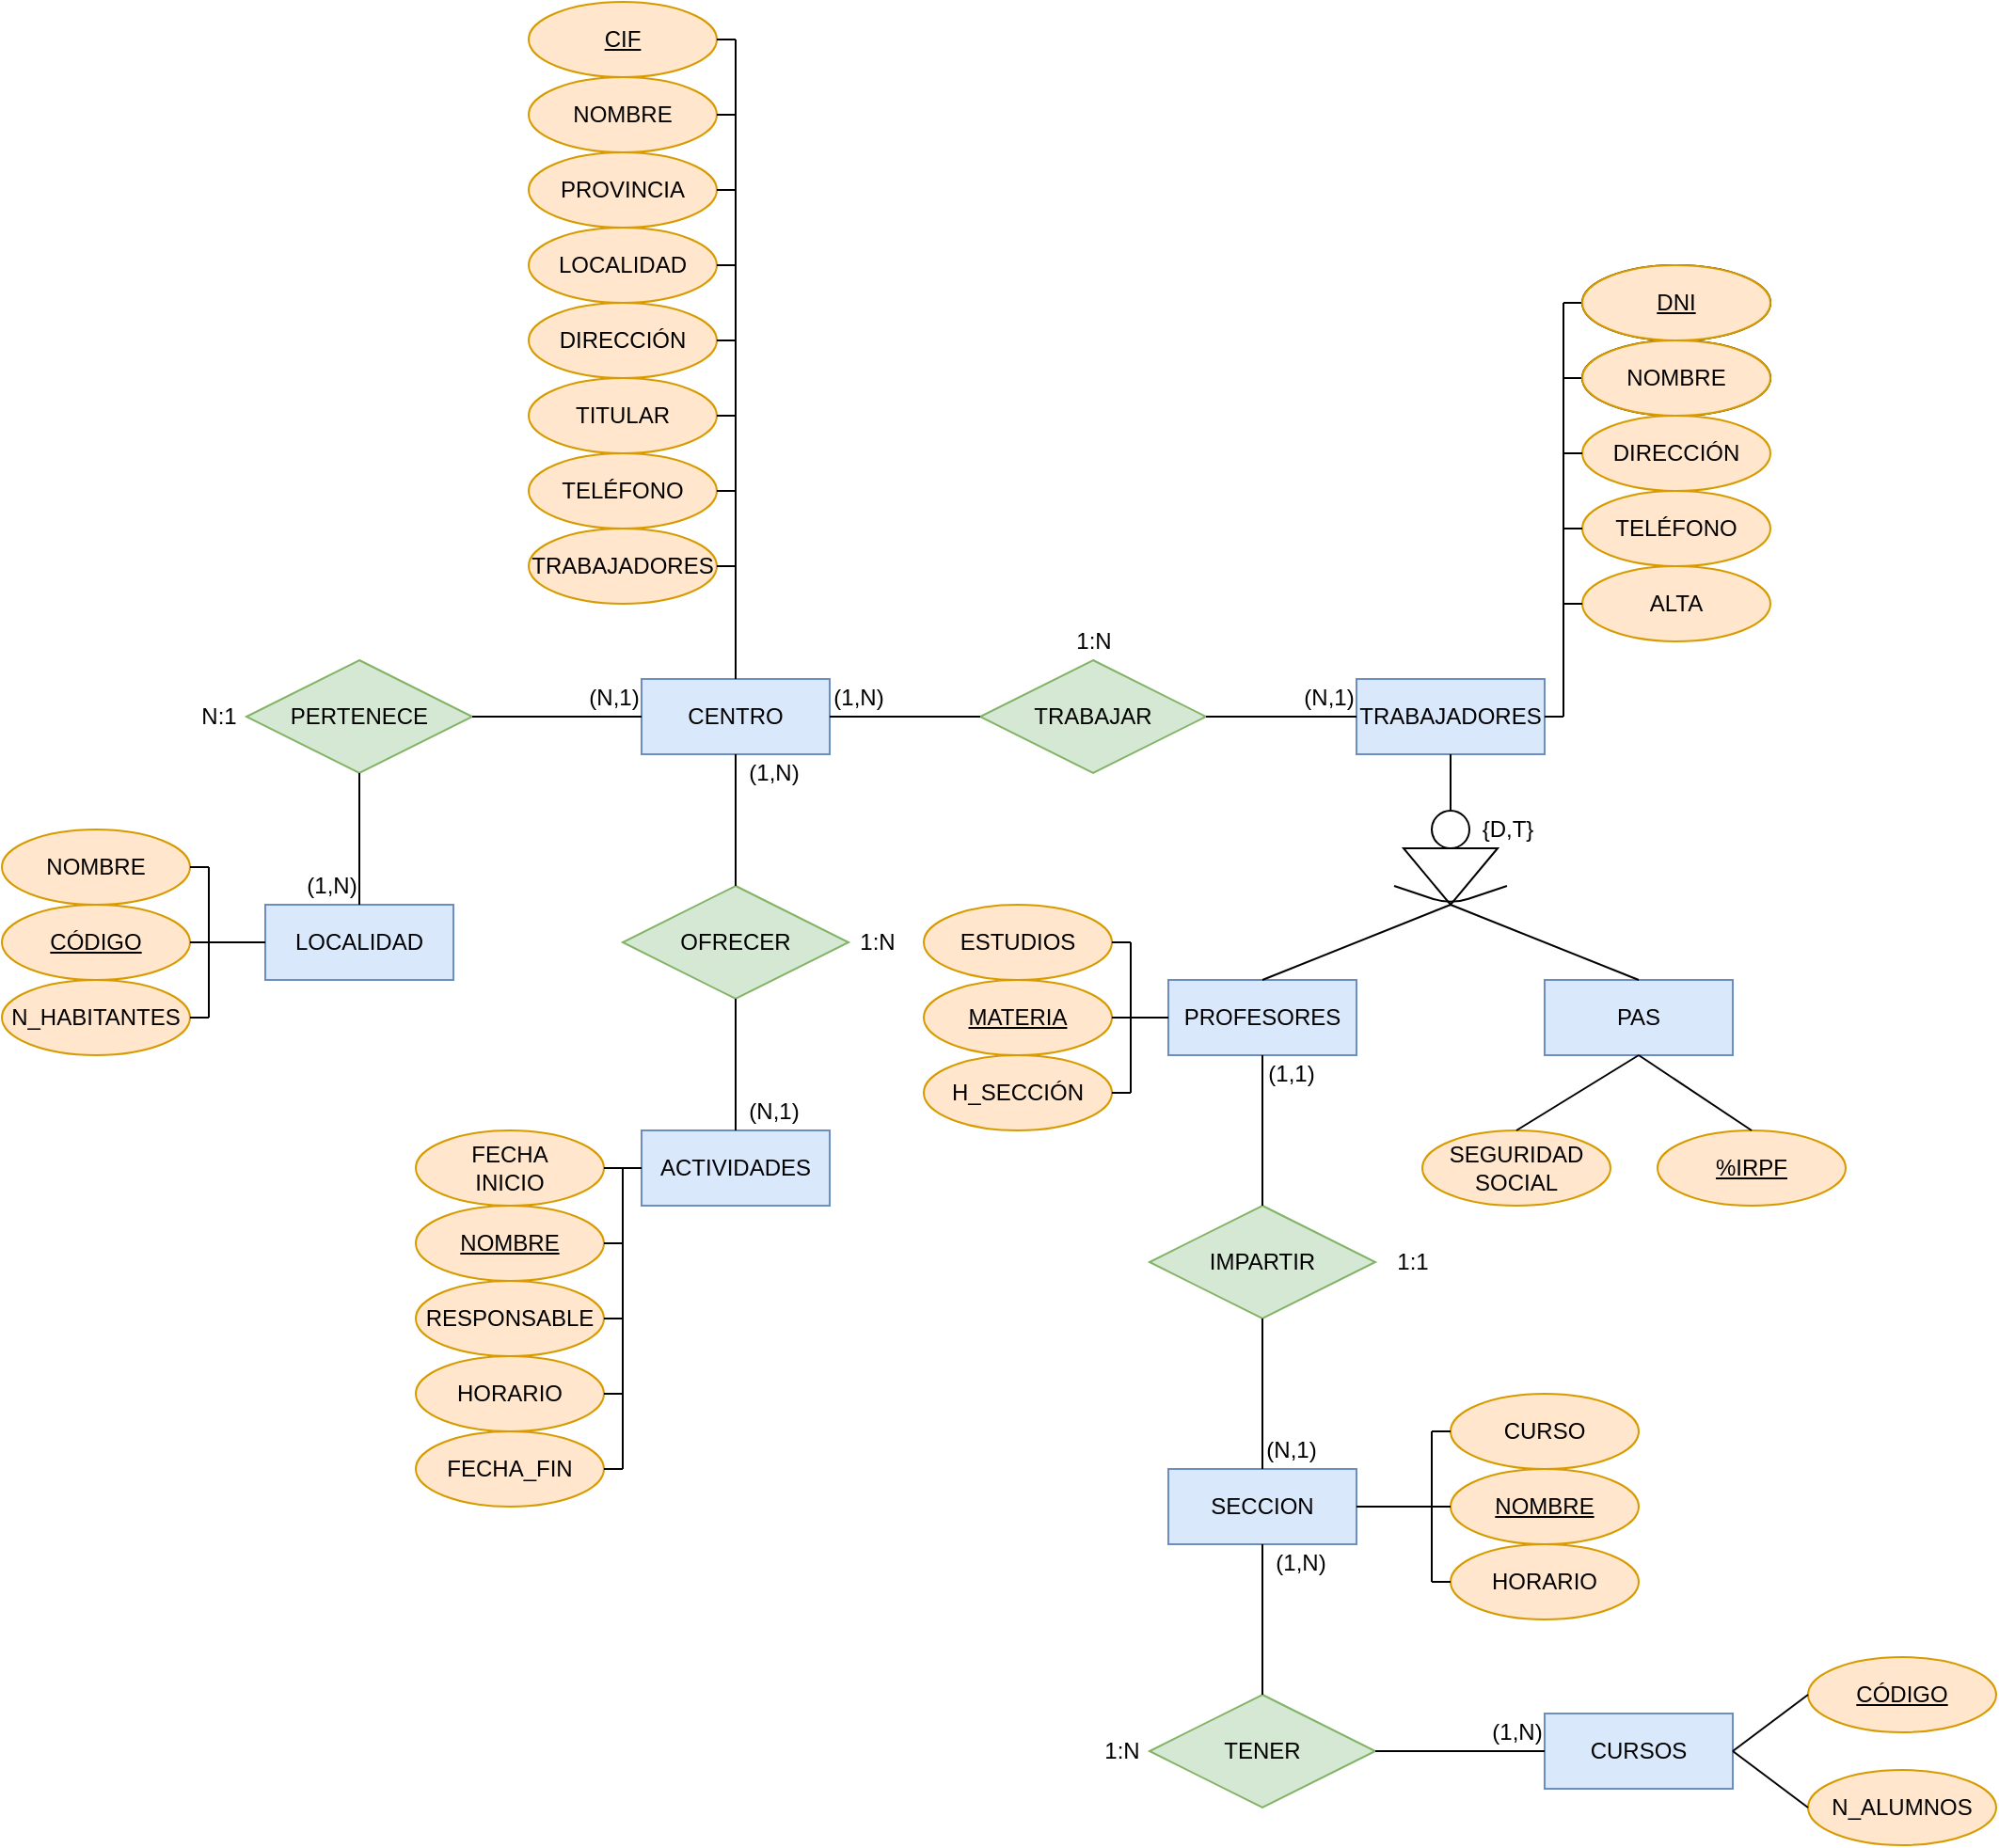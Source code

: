 <mxfile version="13.8.8" type="github">
  <diagram id="LwvDS1XCuUzhjAGestty" name="Page-1">
    <mxGraphModel dx="2370" dy="2331" grid="1" gridSize="10" guides="1" tooltips="1" connect="1" arrows="1" fold="1" page="1" pageScale="1" pageWidth="827" pageHeight="1169" math="0" shadow="0">
      <root>
        <mxCell id="0" />
        <mxCell id="1" parent="0" />
        <mxCell id="3YkMksoqDZReRn4TaoEf-1" value="CENTRO" style="whiteSpace=wrap;html=1;align=center;fillColor=#dae8fc;strokeColor=#6c8ebf;" vertex="1" parent="1">
          <mxGeometry x="350" y="40" width="100" height="40" as="geometry" />
        </mxCell>
        <mxCell id="3YkMksoqDZReRn4TaoEf-2" value="OFRECER" style="shape=rhombus;perimeter=rhombusPerimeter;whiteSpace=wrap;html=1;align=center;fillColor=#d5e8d4;strokeColor=#82b366;" vertex="1" parent="1">
          <mxGeometry x="340" y="150" width="120" height="60" as="geometry" />
        </mxCell>
        <mxCell id="3YkMksoqDZReRn4TaoEf-3" value="ACTIVIDADES" style="whiteSpace=wrap;html=1;align=center;fillColor=#dae8fc;strokeColor=#6c8ebf;" vertex="1" parent="1">
          <mxGeometry x="350" y="280" width="100" height="40" as="geometry" />
        </mxCell>
        <mxCell id="3YkMksoqDZReRn4TaoEf-4" value="1:N" style="text;html=1;align=center;verticalAlign=middle;resizable=0;points=[];autosize=1;" vertex="1" parent="1">
          <mxGeometry x="460" y="170" width="30" height="20" as="geometry" />
        </mxCell>
        <mxCell id="3YkMksoqDZReRn4TaoEf-5" value="(N,1)" style="text;html=1;align=center;verticalAlign=middle;resizable=0;points=[];autosize=1;" vertex="1" parent="1">
          <mxGeometry x="400" y="260" width="40" height="20" as="geometry" />
        </mxCell>
        <mxCell id="3YkMksoqDZReRn4TaoEf-6" value="(1,N)" style="text;html=1;align=center;verticalAlign=middle;resizable=0;points=[];autosize=1;" vertex="1" parent="1">
          <mxGeometry x="400" y="80" width="40" height="20" as="geometry" />
        </mxCell>
        <mxCell id="3YkMksoqDZReRn4TaoEf-7" value="PERTENECE" style="shape=rhombus;perimeter=rhombusPerimeter;whiteSpace=wrap;html=1;align=center;fillColor=#d5e8d4;strokeColor=#82b366;" vertex="1" parent="1">
          <mxGeometry x="140" y="30" width="120" height="60" as="geometry" />
        </mxCell>
        <mxCell id="3YkMksoqDZReRn4TaoEf-8" value="LOCALIDAD" style="whiteSpace=wrap;html=1;align=center;fillColor=#dae8fc;strokeColor=#6c8ebf;" vertex="1" parent="1">
          <mxGeometry x="150" y="160" width="100" height="40" as="geometry" />
        </mxCell>
        <mxCell id="3YkMksoqDZReRn4TaoEf-9" value="N:1" style="text;html=1;align=center;verticalAlign=middle;resizable=0;points=[];autosize=1;" vertex="1" parent="1">
          <mxGeometry x="110" y="50" width="30" height="20" as="geometry" />
        </mxCell>
        <mxCell id="3YkMksoqDZReRn4TaoEf-10" value="(N,1)" style="text;html=1;align=center;verticalAlign=middle;resizable=0;points=[];autosize=1;" vertex="1" parent="1">
          <mxGeometry x="315" y="40" width="40" height="20" as="geometry" />
        </mxCell>
        <mxCell id="3YkMksoqDZReRn4TaoEf-11" value="(1,N)" style="text;html=1;align=center;verticalAlign=middle;resizable=0;points=[];autosize=1;" vertex="1" parent="1">
          <mxGeometry x="165" y="140" width="40" height="20" as="geometry" />
        </mxCell>
        <mxCell id="3YkMksoqDZReRn4TaoEf-12" value="TRABAJAR" style="shape=rhombus;perimeter=rhombusPerimeter;whiteSpace=wrap;html=1;align=center;fillColor=#d5e8d4;strokeColor=#82b366;" vertex="1" parent="1">
          <mxGeometry x="530" y="30" width="120" height="60" as="geometry" />
        </mxCell>
        <mxCell id="3YkMksoqDZReRn4TaoEf-13" value="TRABAJADORES" style="whiteSpace=wrap;html=1;align=center;fillColor=#dae8fc;strokeColor=#6c8ebf;" vertex="1" parent="1">
          <mxGeometry x="730" y="40" width="100" height="40" as="geometry" />
        </mxCell>
        <mxCell id="3YkMksoqDZReRn4TaoEf-14" value="1:N" style="text;html=1;align=center;verticalAlign=middle;resizable=0;points=[];autosize=1;" vertex="1" parent="1">
          <mxGeometry x="575" y="10" width="30" height="20" as="geometry" />
        </mxCell>
        <mxCell id="3YkMksoqDZReRn4TaoEf-15" value="(1,N)" style="text;html=1;align=center;verticalAlign=middle;resizable=0;points=[];autosize=1;" vertex="1" parent="1">
          <mxGeometry x="445" y="40" width="40" height="20" as="geometry" />
        </mxCell>
        <mxCell id="3YkMksoqDZReRn4TaoEf-16" value="(N,1)" style="text;html=1;align=center;verticalAlign=middle;resizable=0;points=[];autosize=1;" vertex="1" parent="1">
          <mxGeometry x="695" y="40" width="40" height="20" as="geometry" />
        </mxCell>
        <mxCell id="3YkMksoqDZReRn4TaoEf-17" value="" style="ellipse;whiteSpace=wrap;html=1;aspect=fixed;" vertex="1" parent="1">
          <mxGeometry x="770" y="110" width="20" height="20" as="geometry" />
        </mxCell>
        <mxCell id="3YkMksoqDZReRn4TaoEf-18" value="" style="triangle;whiteSpace=wrap;html=1;rotation=90;" vertex="1" parent="1">
          <mxGeometry x="765" y="120" width="30" height="50" as="geometry" />
        </mxCell>
        <mxCell id="3YkMksoqDZReRn4TaoEf-19" value="" style="endArrow=none;html=1;" edge="1" parent="1">
          <mxGeometry width="50" height="50" relative="1" as="geometry">
            <mxPoint x="750" y="150" as="sourcePoint" />
            <mxPoint x="810" y="150" as="targetPoint" />
            <Array as="points">
              <mxPoint x="780" y="160" />
            </Array>
          </mxGeometry>
        </mxCell>
        <mxCell id="3YkMksoqDZReRn4TaoEf-20" value="PROFESORES" style="whiteSpace=wrap;html=1;align=center;fillColor=#dae8fc;strokeColor=#6c8ebf;" vertex="1" parent="1">
          <mxGeometry x="630" y="200" width="100" height="40" as="geometry" />
        </mxCell>
        <mxCell id="3YkMksoqDZReRn4TaoEf-21" value="PAS" style="whiteSpace=wrap;html=1;align=center;fillColor=#dae8fc;strokeColor=#6c8ebf;" vertex="1" parent="1">
          <mxGeometry x="830" y="200" width="100" height="40" as="geometry" />
        </mxCell>
        <mxCell id="3YkMksoqDZReRn4TaoEf-22" value="IMPARTIR" style="shape=rhombus;perimeter=rhombusPerimeter;whiteSpace=wrap;html=1;align=center;fillColor=#d5e8d4;strokeColor=#82b366;" vertex="1" parent="1">
          <mxGeometry x="620" y="320" width="120" height="60" as="geometry" />
        </mxCell>
        <mxCell id="3YkMksoqDZReRn4TaoEf-23" value="SECCION" style="whiteSpace=wrap;html=1;align=center;fillColor=#dae8fc;strokeColor=#6c8ebf;" vertex="1" parent="1">
          <mxGeometry x="630" y="460" width="100" height="40" as="geometry" />
        </mxCell>
        <mxCell id="3YkMksoqDZReRn4TaoEf-24" value="TENER" style="shape=rhombus;perimeter=rhombusPerimeter;whiteSpace=wrap;html=1;align=center;fillColor=#d5e8d4;strokeColor=#82b366;" vertex="1" parent="1">
          <mxGeometry x="620" y="580" width="120" height="60" as="geometry" />
        </mxCell>
        <mxCell id="3YkMksoqDZReRn4TaoEf-25" value="CURSOS" style="whiteSpace=wrap;html=1;align=center;fillColor=#dae8fc;strokeColor=#6c8ebf;" vertex="1" parent="1">
          <mxGeometry x="830" y="590" width="100" height="40" as="geometry" />
        </mxCell>
        <mxCell id="3YkMksoqDZReRn4TaoEf-26" value="" style="endArrow=none;html=1;exitX=0.5;exitY=0;exitDx=0;exitDy=0;" edge="1" parent="1" source="3YkMksoqDZReRn4TaoEf-20">
          <mxGeometry width="50" height="50" relative="1" as="geometry">
            <mxPoint x="760" y="310" as="sourcePoint" />
            <mxPoint x="780" y="160" as="targetPoint" />
          </mxGeometry>
        </mxCell>
        <mxCell id="3YkMksoqDZReRn4TaoEf-27" value="" style="endArrow=none;html=1;exitX=0.5;exitY=0;exitDx=0;exitDy=0;" edge="1" parent="1" source="3YkMksoqDZReRn4TaoEf-21">
          <mxGeometry width="50" height="50" relative="1" as="geometry">
            <mxPoint x="780" y="270" as="sourcePoint" />
            <mxPoint x="780" y="160" as="targetPoint" />
          </mxGeometry>
        </mxCell>
        <mxCell id="3YkMksoqDZReRn4TaoEf-28" value="" style="endArrow=none;html=1;entryX=0.5;entryY=1;entryDx=0;entryDy=0;exitX=0.5;exitY=0;exitDx=0;exitDy=0;" edge="1" parent="1" source="3YkMksoqDZReRn4TaoEf-22" target="3YkMksoqDZReRn4TaoEf-20">
          <mxGeometry width="50" height="50" relative="1" as="geometry">
            <mxPoint x="760" y="320" as="sourcePoint" />
            <mxPoint x="810" y="270" as="targetPoint" />
          </mxGeometry>
        </mxCell>
        <mxCell id="3YkMksoqDZReRn4TaoEf-29" value="" style="endArrow=none;html=1;entryX=0.5;entryY=1;entryDx=0;entryDy=0;exitX=0.5;exitY=0;exitDx=0;exitDy=0;" edge="1" parent="1" source="3YkMksoqDZReRn4TaoEf-23" target="3YkMksoqDZReRn4TaoEf-22">
          <mxGeometry width="50" height="50" relative="1" as="geometry">
            <mxPoint x="610" y="440" as="sourcePoint" />
            <mxPoint x="660" y="390" as="targetPoint" />
          </mxGeometry>
        </mxCell>
        <mxCell id="3YkMksoqDZReRn4TaoEf-30" value="" style="endArrow=none;html=1;entryX=0.5;entryY=1;entryDx=0;entryDy=0;exitX=0.5;exitY=0;exitDx=0;exitDy=0;" edge="1" parent="1" source="3YkMksoqDZReRn4TaoEf-24" target="3YkMksoqDZReRn4TaoEf-23">
          <mxGeometry width="50" height="50" relative="1" as="geometry">
            <mxPoint x="680" y="570" as="sourcePoint" />
            <mxPoint x="630" y="540" as="targetPoint" />
          </mxGeometry>
        </mxCell>
        <mxCell id="3YkMksoqDZReRn4TaoEf-31" value="" style="endArrow=none;html=1;exitX=1;exitY=0.5;exitDx=0;exitDy=0;entryX=0;entryY=0.5;entryDx=0;entryDy=0;" edge="1" parent="1" source="3YkMksoqDZReRn4TaoEf-24" target="3YkMksoqDZReRn4TaoEf-25">
          <mxGeometry width="50" height="50" relative="1" as="geometry">
            <mxPoint x="770" y="600" as="sourcePoint" />
            <mxPoint x="820" y="550" as="targetPoint" />
          </mxGeometry>
        </mxCell>
        <mxCell id="3YkMksoqDZReRn4TaoEf-32" value="" style="endArrow=none;html=1;entryX=0.5;entryY=0;entryDx=0;entryDy=0;exitX=0.5;exitY=1;exitDx=0;exitDy=0;" edge="1" parent="1" source="3YkMksoqDZReRn4TaoEf-13" target="3YkMksoqDZReRn4TaoEf-17">
          <mxGeometry width="50" height="50" relative="1" as="geometry">
            <mxPoint x="740" y="130" as="sourcePoint" />
            <mxPoint x="790" y="80" as="targetPoint" />
          </mxGeometry>
        </mxCell>
        <mxCell id="3YkMksoqDZReRn4TaoEf-33" value="" style="endArrow=none;html=1;exitX=1;exitY=0.5;exitDx=0;exitDy=0;entryX=0;entryY=0.5;entryDx=0;entryDy=0;" edge="1" parent="1" source="3YkMksoqDZReRn4TaoEf-12" target="3YkMksoqDZReRn4TaoEf-13">
          <mxGeometry width="50" height="50" relative="1" as="geometry">
            <mxPoint x="650" y="130" as="sourcePoint" />
            <mxPoint x="700" y="80" as="targetPoint" />
          </mxGeometry>
        </mxCell>
        <mxCell id="3YkMksoqDZReRn4TaoEf-34" value="" style="endArrow=none;html=1;exitX=1;exitY=0.5;exitDx=0;exitDy=0;entryX=0;entryY=0.5;entryDx=0;entryDy=0;" edge="1" parent="1" source="3YkMksoqDZReRn4TaoEf-1" target="3YkMksoqDZReRn4TaoEf-12">
          <mxGeometry width="50" height="50" relative="1" as="geometry">
            <mxPoint x="500" y="130" as="sourcePoint" />
            <mxPoint x="550" y="80" as="targetPoint" />
          </mxGeometry>
        </mxCell>
        <mxCell id="3YkMksoqDZReRn4TaoEf-35" value="" style="endArrow=none;html=1;exitX=1;exitY=0.5;exitDx=0;exitDy=0;entryX=0;entryY=0.5;entryDx=0;entryDy=0;" edge="1" parent="1" source="3YkMksoqDZReRn4TaoEf-7" target="3YkMksoqDZReRn4TaoEf-1">
          <mxGeometry width="50" height="50" relative="1" as="geometry">
            <mxPoint x="280" y="150" as="sourcePoint" />
            <mxPoint x="330" y="100" as="targetPoint" />
          </mxGeometry>
        </mxCell>
        <mxCell id="3YkMksoqDZReRn4TaoEf-36" value="" style="endArrow=none;html=1;entryX=0.5;entryY=1;entryDx=0;entryDy=0;exitX=0.5;exitY=0;exitDx=0;exitDy=0;" edge="1" parent="1" source="3YkMksoqDZReRn4TaoEf-8" target="3YkMksoqDZReRn4TaoEf-7">
          <mxGeometry width="50" height="50" relative="1" as="geometry">
            <mxPoint x="80" y="160" as="sourcePoint" />
            <mxPoint x="130" y="110" as="targetPoint" />
          </mxGeometry>
        </mxCell>
        <mxCell id="3YkMksoqDZReRn4TaoEf-37" value="" style="endArrow=none;html=1;entryX=0.5;entryY=1;entryDx=0;entryDy=0;exitX=0.5;exitY=0;exitDx=0;exitDy=0;" edge="1" parent="1" source="3YkMksoqDZReRn4TaoEf-2" target="3YkMksoqDZReRn4TaoEf-1">
          <mxGeometry width="50" height="50" relative="1" as="geometry">
            <mxPoint x="240" y="280" as="sourcePoint" />
            <mxPoint x="290" y="230" as="targetPoint" />
          </mxGeometry>
        </mxCell>
        <mxCell id="3YkMksoqDZReRn4TaoEf-38" value="" style="endArrow=none;html=1;entryX=0.5;entryY=1;entryDx=0;entryDy=0;exitX=0.5;exitY=0;exitDx=0;exitDy=0;" edge="1" parent="1" source="3YkMksoqDZReRn4TaoEf-3" target="3YkMksoqDZReRn4TaoEf-2">
          <mxGeometry width="50" height="50" relative="1" as="geometry">
            <mxPoint x="300" y="280" as="sourcePoint" />
            <mxPoint x="350" y="230" as="targetPoint" />
          </mxGeometry>
        </mxCell>
        <mxCell id="3YkMksoqDZReRn4TaoEf-39" value="{D,T}" style="text;html=1;align=center;verticalAlign=middle;resizable=0;points=[];autosize=1;" vertex="1" parent="1">
          <mxGeometry x="790" y="110" width="40" height="20" as="geometry" />
        </mxCell>
        <mxCell id="3YkMksoqDZReRn4TaoEf-40" value="1:1" style="text;html=1;strokeColor=none;fillColor=none;align=center;verticalAlign=middle;whiteSpace=wrap;rounded=0;" vertex="1" parent="1">
          <mxGeometry x="740" y="340" width="40" height="20" as="geometry" />
        </mxCell>
        <mxCell id="3YkMksoqDZReRn4TaoEf-41" value="(1,1)" style="text;html=1;align=center;verticalAlign=middle;resizable=0;points=[];autosize=1;" vertex="1" parent="1">
          <mxGeometry x="675" y="240" width="40" height="20" as="geometry" />
        </mxCell>
        <mxCell id="3YkMksoqDZReRn4TaoEf-42" value="(N,1)" style="text;html=1;align=center;verticalAlign=middle;resizable=0;points=[];autosize=1;" vertex="1" parent="1">
          <mxGeometry x="675" y="440" width="40" height="20" as="geometry" />
        </mxCell>
        <mxCell id="3YkMksoqDZReRn4TaoEf-43" value="1:N" style="text;html=1;align=center;verticalAlign=middle;resizable=0;points=[];autosize=1;" vertex="1" parent="1">
          <mxGeometry x="590" y="600" width="30" height="20" as="geometry" />
        </mxCell>
        <mxCell id="3YkMksoqDZReRn4TaoEf-44" value="(1,N)" style="text;html=1;align=center;verticalAlign=middle;resizable=0;points=[];autosize=1;" vertex="1" parent="1">
          <mxGeometry x="795" y="590" width="40" height="20" as="geometry" />
        </mxCell>
        <mxCell id="3YkMksoqDZReRn4TaoEf-45" value="(1,N)" style="text;html=1;align=center;verticalAlign=middle;resizable=0;points=[];autosize=1;" vertex="1" parent="1">
          <mxGeometry x="680" y="500" width="40" height="20" as="geometry" />
        </mxCell>
        <mxCell id="3YkMksoqDZReRn4TaoEf-46" value="CÓDIGO" style="ellipse;whiteSpace=wrap;html=1;align=center;fontStyle=4;fillColor=#ffe6cc;strokeColor=#d79b00;" vertex="1" parent="1">
          <mxGeometry x="10" y="160" width="100" height="40" as="geometry" />
        </mxCell>
        <mxCell id="3YkMksoqDZReRn4TaoEf-47" value="NOMBRE" style="ellipse;whiteSpace=wrap;html=1;align=center;fillColor=#ffe6cc;strokeColor=#d79b00;" vertex="1" parent="1">
          <mxGeometry x="10" y="120" width="100" height="40" as="geometry" />
        </mxCell>
        <mxCell id="3YkMksoqDZReRn4TaoEf-48" value="N_HABITANTES" style="ellipse;whiteSpace=wrap;html=1;align=center;fillColor=#ffe6cc;strokeColor=#d79b00;" vertex="1" parent="1">
          <mxGeometry x="10" y="200" width="100" height="40" as="geometry" />
        </mxCell>
        <mxCell id="3YkMksoqDZReRn4TaoEf-49" value="NOMBRE" style="ellipse;whiteSpace=wrap;html=1;align=center;fontStyle=4;fillColor=#ffe6cc;strokeColor=#d79b00;" vertex="1" parent="1">
          <mxGeometry x="230" y="320" width="100" height="40" as="geometry" />
        </mxCell>
        <mxCell id="3YkMksoqDZReRn4TaoEf-50" value="RESPONSABLE" style="ellipse;whiteSpace=wrap;html=1;align=center;fillColor=#ffe6cc;strokeColor=#d79b00;" vertex="1" parent="1">
          <mxGeometry x="230" y="360" width="100" height="40" as="geometry" />
        </mxCell>
        <mxCell id="3YkMksoqDZReRn4TaoEf-51" value="FECHA&lt;br&gt;INICIO" style="ellipse;whiteSpace=wrap;html=1;align=center;fillColor=#ffe6cc;strokeColor=#d79b00;" vertex="1" parent="1">
          <mxGeometry x="230" y="280" width="100" height="40" as="geometry" />
        </mxCell>
        <mxCell id="3YkMksoqDZReRn4TaoEf-52" value="FECHA_FIN" style="ellipse;whiteSpace=wrap;html=1;align=center;fillColor=#ffe6cc;strokeColor=#d79b00;" vertex="1" parent="1">
          <mxGeometry x="230" y="440" width="100" height="40" as="geometry" />
        </mxCell>
        <mxCell id="3YkMksoqDZReRn4TaoEf-53" value="HORARIO" style="ellipse;whiteSpace=wrap;html=1;align=center;fillColor=#ffe6cc;strokeColor=#d79b00;" vertex="1" parent="1">
          <mxGeometry x="230" y="400" width="100" height="40" as="geometry" />
        </mxCell>
        <mxCell id="3YkMksoqDZReRn4TaoEf-54" value="N_ALUMNOS" style="ellipse;whiteSpace=wrap;html=1;align=center;fillColor=#ffe6cc;strokeColor=#d79b00;" vertex="1" parent="1">
          <mxGeometry x="970" y="620" width="100" height="40" as="geometry" />
        </mxCell>
        <mxCell id="3YkMksoqDZReRn4TaoEf-55" value="&lt;u&gt;CÓDIGO&lt;/u&gt;" style="ellipse;whiteSpace=wrap;html=1;align=center;fillColor=#ffe6cc;strokeColor=#d79b00;" vertex="1" parent="1">
          <mxGeometry x="970" y="560" width="100" height="40" as="geometry" />
        </mxCell>
        <mxCell id="3YkMksoqDZReRn4TaoEf-56" value="NOMBRE" style="ellipse;whiteSpace=wrap;html=1;align=center;fontStyle=4;fillColor=#ffe6cc;strokeColor=#d79b00;" vertex="1" parent="1">
          <mxGeometry x="780" y="460" width="100" height="40" as="geometry" />
        </mxCell>
        <mxCell id="3YkMksoqDZReRn4TaoEf-57" value="CURSO" style="ellipse;whiteSpace=wrap;html=1;align=center;fillColor=#ffe6cc;strokeColor=#d79b00;" vertex="1" parent="1">
          <mxGeometry x="780" y="420" width="100" height="40" as="geometry" />
        </mxCell>
        <mxCell id="3YkMksoqDZReRn4TaoEf-58" value="HORARIO" style="ellipse;whiteSpace=wrap;html=1;align=center;fillColor=#ffe6cc;strokeColor=#d79b00;" vertex="1" parent="1">
          <mxGeometry x="780" y="500" width="100" height="40" as="geometry" />
        </mxCell>
        <mxCell id="3YkMksoqDZReRn4TaoEf-59" value="&lt;u&gt;%IRPF&lt;/u&gt;" style="ellipse;whiteSpace=wrap;html=1;align=center;fillColor=#ffe6cc;strokeColor=#d79b00;" vertex="1" parent="1">
          <mxGeometry x="890" y="280" width="100" height="40" as="geometry" />
        </mxCell>
        <mxCell id="3YkMksoqDZReRn4TaoEf-60" value="&lt;div&gt;SEGURIDAD&lt;/div&gt;&lt;div&gt;SOCIAL&lt;/div&gt;" style="ellipse;whiteSpace=wrap;html=1;align=center;fillColor=#ffe6cc;strokeColor=#d79b00;" vertex="1" parent="1">
          <mxGeometry x="765" y="280" width="100" height="40" as="geometry" />
        </mxCell>
        <mxCell id="3YkMksoqDZReRn4TaoEf-61" value="ESTUDIOS" style="ellipse;whiteSpace=wrap;html=1;align=center;fillColor=#ffe6cc;strokeColor=#d79b00;" vertex="1" parent="1">
          <mxGeometry x="500" y="160" width="100" height="40" as="geometry" />
        </mxCell>
        <mxCell id="3YkMksoqDZReRn4TaoEf-62" value="MATERIA" style="ellipse;whiteSpace=wrap;html=1;align=center;fontStyle=4;fillColor=#ffe6cc;strokeColor=#d79b00;" vertex="1" parent="1">
          <mxGeometry x="500" y="200" width="100" height="40" as="geometry" />
        </mxCell>
        <mxCell id="3YkMksoqDZReRn4TaoEf-63" value="H_SECCIÓN" style="ellipse;whiteSpace=wrap;html=1;align=center;fillColor=#ffe6cc;strokeColor=#d79b00;" vertex="1" parent="1">
          <mxGeometry x="500" y="240" width="100" height="40" as="geometry" />
        </mxCell>
        <mxCell id="3YkMksoqDZReRn4TaoEf-64" value="DNI" style="ellipse;whiteSpace=wrap;html=1;align=center;fontStyle=4;" vertex="1" parent="1">
          <mxGeometry x="850" y="-180" width="100" height="40" as="geometry" />
        </mxCell>
        <mxCell id="3YkMksoqDZReRn4TaoEf-65" value="NOMBRE" style="ellipse;whiteSpace=wrap;html=1;align=center;" vertex="1" parent="1">
          <mxGeometry x="850" y="-140" width="100" height="40" as="geometry" />
        </mxCell>
        <mxCell id="3YkMksoqDZReRn4TaoEf-66" value="DIRECCIÓN" style="ellipse;whiteSpace=wrap;html=1;align=center;fillColor=#ffe6cc;strokeColor=#d79b00;" vertex="1" parent="1">
          <mxGeometry x="850" y="-100" width="100" height="40" as="geometry" />
        </mxCell>
        <mxCell id="3YkMksoqDZReRn4TaoEf-67" value="TELÉFONO" style="ellipse;whiteSpace=wrap;html=1;align=center;fillColor=#ffe6cc;strokeColor=#d79b00;" vertex="1" parent="1">
          <mxGeometry x="850" y="-60" width="100" height="40" as="geometry" />
        </mxCell>
        <mxCell id="3YkMksoqDZReRn4TaoEf-68" value="ALTA" style="ellipse;whiteSpace=wrap;html=1;align=center;fillColor=#ffe6cc;strokeColor=#d79b00;" vertex="1" parent="1">
          <mxGeometry x="850" y="-20" width="100" height="40" as="geometry" />
        </mxCell>
        <mxCell id="3YkMksoqDZReRn4TaoEf-69" value="LOCALIDAD" style="ellipse;whiteSpace=wrap;html=1;align=center;fontStyle=0;fillColor=#ffe6cc;strokeColor=#d79b00;" vertex="1" parent="1">
          <mxGeometry x="290" y="-200" width="100" height="40" as="geometry" />
        </mxCell>
        <mxCell id="3YkMksoqDZReRn4TaoEf-70" value="TRABAJADORES" style="ellipse;whiteSpace=wrap;html=1;align=center;fillColor=#ffe6cc;strokeColor=#d79b00;" vertex="1" parent="1">
          <mxGeometry x="290" y="-40" width="100" height="40" as="geometry" />
        </mxCell>
        <mxCell id="3YkMksoqDZReRn4TaoEf-71" value="CIF" style="ellipse;whiteSpace=wrap;html=1;align=center;fontStyle=4;fillColor=#ffe6cc;strokeColor=#d79b00;" vertex="1" parent="1">
          <mxGeometry x="290" y="-320" width="100" height="40" as="geometry" />
        </mxCell>
        <mxCell id="3YkMksoqDZReRn4TaoEf-72" value="NOMBRE" style="ellipse;whiteSpace=wrap;html=1;align=center;fillColor=#ffe6cc;strokeColor=#d79b00;" vertex="1" parent="1">
          <mxGeometry x="290" y="-280" width="100" height="40" as="geometry" />
        </mxCell>
        <mxCell id="3YkMksoqDZReRn4TaoEf-73" value="DIRECCIÓN" style="ellipse;whiteSpace=wrap;html=1;align=center;fillColor=#ffe6cc;strokeColor=#d79b00;" vertex="1" parent="1">
          <mxGeometry x="290" y="-160" width="100" height="40" as="geometry" />
        </mxCell>
        <mxCell id="3YkMksoqDZReRn4TaoEf-74" value="TITULAR" style="ellipse;whiteSpace=wrap;html=1;align=center;fillColor=#ffe6cc;strokeColor=#d79b00;" vertex="1" parent="1">
          <mxGeometry x="290" y="-120" width="100" height="40" as="geometry" />
        </mxCell>
        <mxCell id="3YkMksoqDZReRn4TaoEf-75" value="TELÉFONO" style="ellipse;whiteSpace=wrap;html=1;align=center;fillColor=#ffe6cc;strokeColor=#d79b00;" vertex="1" parent="1">
          <mxGeometry x="290" y="-80" width="100" height="40" as="geometry" />
        </mxCell>
        <mxCell id="3YkMksoqDZReRn4TaoEf-76" value="PROVINCIA" style="ellipse;whiteSpace=wrap;html=1;align=center;fillColor=#ffe6cc;strokeColor=#d79b00;" vertex="1" parent="1">
          <mxGeometry x="290" y="-240" width="100" height="40" as="geometry" />
        </mxCell>
        <mxCell id="3YkMksoqDZReRn4TaoEf-77" value="" style="endArrow=none;html=1;exitX=0.5;exitY=0;exitDx=0;exitDy=0;" edge="1" parent="1" source="3YkMksoqDZReRn4TaoEf-1">
          <mxGeometry width="50" height="50" relative="1" as="geometry">
            <mxPoint x="520" y="-10" as="sourcePoint" />
            <mxPoint x="400" y="-300" as="targetPoint" />
          </mxGeometry>
        </mxCell>
        <mxCell id="3YkMksoqDZReRn4TaoEf-78" value="" style="endArrow=none;html=1;" edge="1" parent="1">
          <mxGeometry width="50" height="50" relative="1" as="geometry">
            <mxPoint x="840" y="60" as="sourcePoint" />
            <mxPoint x="840" y="-160" as="targetPoint" />
          </mxGeometry>
        </mxCell>
        <mxCell id="3YkMksoqDZReRn4TaoEf-79" value="" style="endArrow=none;html=1;entryX=0.5;entryY=1;entryDx=0;entryDy=0;exitX=0.5;exitY=0;exitDx=0;exitDy=0;" edge="1" parent="1" source="3YkMksoqDZReRn4TaoEf-60" target="3YkMksoqDZReRn4TaoEf-21">
          <mxGeometry width="50" height="50" relative="1" as="geometry">
            <mxPoint x="880" y="380" as="sourcePoint" />
            <mxPoint x="930" y="330" as="targetPoint" />
          </mxGeometry>
        </mxCell>
        <mxCell id="3YkMksoqDZReRn4TaoEf-80" value="" style="endArrow=none;html=1;exitX=0.5;exitY=0;exitDx=0;exitDy=0;" edge="1" parent="1" source="3YkMksoqDZReRn4TaoEf-59">
          <mxGeometry width="50" height="50" relative="1" as="geometry">
            <mxPoint x="890" y="400" as="sourcePoint" />
            <mxPoint x="880" y="240" as="targetPoint" />
          </mxGeometry>
        </mxCell>
        <mxCell id="3YkMksoqDZReRn4TaoEf-81" value="" style="endArrow=none;html=1;exitX=1;exitY=0.5;exitDx=0;exitDy=0;entryX=0;entryY=0.5;entryDx=0;entryDy=0;" edge="1" parent="1" source="3YkMksoqDZReRn4TaoEf-23" target="3YkMksoqDZReRn4TaoEf-56">
          <mxGeometry width="50" height="50" relative="1" as="geometry">
            <mxPoint x="740" y="510" as="sourcePoint" />
            <mxPoint x="770" y="480" as="targetPoint" />
          </mxGeometry>
        </mxCell>
        <mxCell id="3YkMksoqDZReRn4TaoEf-82" value="" style="endArrow=none;html=1;entryX=0;entryY=0.5;entryDx=0;entryDy=0;exitX=1;exitY=0.5;exitDx=0;exitDy=0;" edge="1" parent="1" source="3YkMksoqDZReRn4TaoEf-25" target="3YkMksoqDZReRn4TaoEf-55">
          <mxGeometry width="50" height="50" relative="1" as="geometry">
            <mxPoint x="860" y="720" as="sourcePoint" />
            <mxPoint x="910" y="670" as="targetPoint" />
          </mxGeometry>
        </mxCell>
        <mxCell id="3YkMksoqDZReRn4TaoEf-83" value="" style="endArrow=none;html=1;entryX=0;entryY=0.5;entryDx=0;entryDy=0;exitX=1;exitY=0.5;exitDx=0;exitDy=0;" edge="1" parent="1" source="3YkMksoqDZReRn4TaoEf-25" target="3YkMksoqDZReRn4TaoEf-54">
          <mxGeometry width="50" height="50" relative="1" as="geometry">
            <mxPoint x="890" y="700" as="sourcePoint" />
            <mxPoint x="940" y="650" as="targetPoint" />
          </mxGeometry>
        </mxCell>
        <mxCell id="3YkMksoqDZReRn4TaoEf-84" value="" style="endArrow=none;html=1;entryX=0;entryY=0.5;entryDx=0;entryDy=0;" edge="1" parent="1" target="3YkMksoqDZReRn4TaoEf-20">
          <mxGeometry width="50" height="50" relative="1" as="geometry">
            <mxPoint x="610" y="220" as="sourcePoint" />
            <mxPoint x="530" y="470" as="targetPoint" />
          </mxGeometry>
        </mxCell>
        <mxCell id="3YkMksoqDZReRn4TaoEf-85" value="" style="endArrow=none;html=1;exitX=1;exitY=0.5;exitDx=0;exitDy=0;entryX=0;entryY=0.5;entryDx=0;entryDy=0;" edge="1" parent="1" source="3YkMksoqDZReRn4TaoEf-46" target="3YkMksoqDZReRn4TaoEf-8">
          <mxGeometry width="50" height="50" relative="1" as="geometry">
            <mxPoint x="140" y="290" as="sourcePoint" />
            <mxPoint x="190" y="240" as="targetPoint" />
          </mxGeometry>
        </mxCell>
        <mxCell id="3YkMksoqDZReRn4TaoEf-86" value="" style="endArrow=none;html=1;exitX=1;exitY=0.5;exitDx=0;exitDy=0;entryX=0;entryY=0.5;entryDx=0;entryDy=0;" edge="1" parent="1" source="3YkMksoqDZReRn4TaoEf-51" target="3YkMksoqDZReRn4TaoEf-3">
          <mxGeometry width="50" height="50" relative="1" as="geometry">
            <mxPoint x="350" y="400" as="sourcePoint" />
            <mxPoint x="400" y="350" as="targetPoint" />
          </mxGeometry>
        </mxCell>
        <mxCell id="3YkMksoqDZReRn4TaoEf-87" value="" style="endArrow=none;html=1;" edge="1" parent="1">
          <mxGeometry width="50" height="50" relative="1" as="geometry">
            <mxPoint x="610" y="260" as="sourcePoint" />
            <mxPoint x="610" y="180" as="targetPoint" />
          </mxGeometry>
        </mxCell>
        <mxCell id="3YkMksoqDZReRn4TaoEf-88" value="" style="endArrow=none;html=1;entryX=1;entryY=0.5;entryDx=0;entryDy=0;" edge="1" parent="1" target="3YkMksoqDZReRn4TaoEf-61">
          <mxGeometry width="50" height="50" relative="1" as="geometry">
            <mxPoint x="610" y="180" as="sourcePoint" />
            <mxPoint x="800" y="230" as="targetPoint" />
          </mxGeometry>
        </mxCell>
        <mxCell id="3YkMksoqDZReRn4TaoEf-89" value="" style="endArrow=none;html=1;entryX=1;entryY=0.5;entryDx=0;entryDy=0;" edge="1" parent="1" target="3YkMksoqDZReRn4TaoEf-62">
          <mxGeometry width="50" height="50" relative="1" as="geometry">
            <mxPoint x="610" y="220" as="sourcePoint" />
            <mxPoint x="610" y="190" as="targetPoint" />
          </mxGeometry>
        </mxCell>
        <mxCell id="3YkMksoqDZReRn4TaoEf-90" value="" style="endArrow=none;html=1;entryX=1;entryY=0.5;entryDx=0;entryDy=0;" edge="1" parent="1" target="3YkMksoqDZReRn4TaoEf-63">
          <mxGeometry width="50" height="50" relative="1" as="geometry">
            <mxPoint x="610" y="260" as="sourcePoint" />
            <mxPoint x="620" y="200" as="targetPoint" />
          </mxGeometry>
        </mxCell>
        <mxCell id="3YkMksoqDZReRn4TaoEf-91" value="" style="endArrow=none;html=1;" edge="1" parent="1">
          <mxGeometry width="50" height="50" relative="1" as="geometry">
            <mxPoint x="770" y="520" as="sourcePoint" />
            <mxPoint x="770" y="440" as="targetPoint" />
          </mxGeometry>
        </mxCell>
        <mxCell id="3YkMksoqDZReRn4TaoEf-92" value="" style="endArrow=none;html=1;entryX=0;entryY=0.5;entryDx=0;entryDy=0;" edge="1" parent="1" target="3YkMksoqDZReRn4TaoEf-57">
          <mxGeometry width="50" height="50" relative="1" as="geometry">
            <mxPoint x="770" y="440" as="sourcePoint" />
            <mxPoint x="770" y="430" as="targetPoint" />
          </mxGeometry>
        </mxCell>
        <mxCell id="3YkMksoqDZReRn4TaoEf-93" value="" style="endArrow=none;html=1;entryX=0;entryY=0.5;entryDx=0;entryDy=0;" edge="1" parent="1" target="3YkMksoqDZReRn4TaoEf-58">
          <mxGeometry width="50" height="50" relative="1" as="geometry">
            <mxPoint x="770" y="520" as="sourcePoint" />
            <mxPoint x="790" y="450" as="targetPoint" />
          </mxGeometry>
        </mxCell>
        <mxCell id="3YkMksoqDZReRn4TaoEf-94" value="" style="endArrow=none;html=1;exitX=1;exitY=0.5;exitDx=0;exitDy=0;" edge="1" parent="1" source="3YkMksoqDZReRn4TaoEf-13">
          <mxGeometry width="50" height="50" relative="1" as="geometry">
            <mxPoint x="800" y="-80" as="sourcePoint" />
            <mxPoint x="840" y="60" as="targetPoint" />
          </mxGeometry>
        </mxCell>
        <mxCell id="3YkMksoqDZReRn4TaoEf-95" value="" style="endArrow=none;html=1;entryX=0;entryY=0.5;entryDx=0;entryDy=0;" edge="1" parent="1" target="3YkMksoqDZReRn4TaoEf-68">
          <mxGeometry width="50" height="50" relative="1" as="geometry">
            <mxPoint x="840" as="sourcePoint" />
            <mxPoint x="850" y="70" as="targetPoint" />
          </mxGeometry>
        </mxCell>
        <mxCell id="3YkMksoqDZReRn4TaoEf-96" value="" style="endArrow=none;html=1;entryX=0;entryY=0.5;entryDx=0;entryDy=0;" edge="1" parent="1" target="3YkMksoqDZReRn4TaoEf-67">
          <mxGeometry width="50" height="50" relative="1" as="geometry">
            <mxPoint x="840" y="-40" as="sourcePoint" />
            <mxPoint x="860" y="10" as="targetPoint" />
          </mxGeometry>
        </mxCell>
        <mxCell id="3YkMksoqDZReRn4TaoEf-97" value="" style="endArrow=none;html=1;entryX=0;entryY=0.5;entryDx=0;entryDy=0;" edge="1" parent="1" target="3YkMksoqDZReRn4TaoEf-66">
          <mxGeometry width="50" height="50" relative="1" as="geometry">
            <mxPoint x="840" y="-80" as="sourcePoint" />
            <mxPoint x="860" y="-30" as="targetPoint" />
          </mxGeometry>
        </mxCell>
        <mxCell id="3YkMksoqDZReRn4TaoEf-98" value="" style="endArrow=none;html=1;entryX=0;entryY=0.5;entryDx=0;entryDy=0;" edge="1" parent="1" target="3YkMksoqDZReRn4TaoEf-65">
          <mxGeometry width="50" height="50" relative="1" as="geometry">
            <mxPoint x="840" y="-120" as="sourcePoint" />
            <mxPoint x="870" y="-20" as="targetPoint" />
          </mxGeometry>
        </mxCell>
        <mxCell id="3YkMksoqDZReRn4TaoEf-99" value="" style="endArrow=none;html=1;entryX=0;entryY=0.5;entryDx=0;entryDy=0;" edge="1" parent="1" target="3YkMksoqDZReRn4TaoEf-64">
          <mxGeometry width="50" height="50" relative="1" as="geometry">
            <mxPoint x="840" y="-160" as="sourcePoint" />
            <mxPoint x="880" y="-10" as="targetPoint" />
          </mxGeometry>
        </mxCell>
        <mxCell id="3YkMksoqDZReRn4TaoEf-100" value="DNI" style="ellipse;whiteSpace=wrap;html=1;align=center;fontStyle=4;fillColor=#ffe6cc;strokeColor=#d79b00;" vertex="1" parent="1">
          <mxGeometry x="850" y="-180" width="100" height="40" as="geometry" />
        </mxCell>
        <mxCell id="3YkMksoqDZReRn4TaoEf-101" value="NOMBRE" style="ellipse;whiteSpace=wrap;html=1;align=center;fillColor=#ffe6cc;strokeColor=#d79b00;" vertex="1" parent="1">
          <mxGeometry x="850" y="-140" width="100" height="40" as="geometry" />
        </mxCell>
        <mxCell id="3YkMksoqDZReRn4TaoEf-103" value="" style="endArrow=none;html=1;" edge="1" parent="1">
          <mxGeometry width="50" height="50" relative="1" as="geometry">
            <mxPoint x="340" y="460" as="sourcePoint" />
            <mxPoint x="340" y="300" as="targetPoint" />
          </mxGeometry>
        </mxCell>
        <mxCell id="3YkMksoqDZReRn4TaoEf-104" value="" style="endArrow=none;html=1;entryX=1;entryY=0.5;entryDx=0;entryDy=0;" edge="1" parent="1" target="3YkMksoqDZReRn4TaoEf-49">
          <mxGeometry width="50" height="50" relative="1" as="geometry">
            <mxPoint x="340" y="340" as="sourcePoint" />
            <mxPoint x="350" y="310" as="targetPoint" />
          </mxGeometry>
        </mxCell>
        <mxCell id="3YkMksoqDZReRn4TaoEf-105" value="" style="endArrow=none;html=1;entryX=1;entryY=0.5;entryDx=0;entryDy=0;" edge="1" parent="1" target="3YkMksoqDZReRn4TaoEf-50">
          <mxGeometry width="50" height="50" relative="1" as="geometry">
            <mxPoint x="340" y="380" as="sourcePoint" />
            <mxPoint x="340" y="350" as="targetPoint" />
          </mxGeometry>
        </mxCell>
        <mxCell id="3YkMksoqDZReRn4TaoEf-106" value="" style="endArrow=none;html=1;entryX=1;entryY=0.5;entryDx=0;entryDy=0;" edge="1" parent="1" target="3YkMksoqDZReRn4TaoEf-53">
          <mxGeometry width="50" height="50" relative="1" as="geometry">
            <mxPoint x="340" y="420" as="sourcePoint" />
            <mxPoint x="340" y="390" as="targetPoint" />
          </mxGeometry>
        </mxCell>
        <mxCell id="3YkMksoqDZReRn4TaoEf-107" value="" style="endArrow=none;html=1;entryX=1;entryY=0.5;entryDx=0;entryDy=0;" edge="1" parent="1" target="3YkMksoqDZReRn4TaoEf-52">
          <mxGeometry width="50" height="50" relative="1" as="geometry">
            <mxPoint x="340" y="460" as="sourcePoint" />
            <mxPoint x="340" y="430" as="targetPoint" />
          </mxGeometry>
        </mxCell>
        <mxCell id="3YkMksoqDZReRn4TaoEf-108" value="" style="endArrow=none;html=1;entryX=1;entryY=0.5;entryDx=0;entryDy=0;" edge="1" parent="1" target="3YkMksoqDZReRn4TaoEf-71">
          <mxGeometry width="50" height="50" relative="1" as="geometry">
            <mxPoint x="400" y="-300" as="sourcePoint" />
            <mxPoint x="330" y="-100" as="targetPoint" />
          </mxGeometry>
        </mxCell>
        <mxCell id="3YkMksoqDZReRn4TaoEf-109" value="" style="endArrow=none;html=1;entryX=1;entryY=0.5;entryDx=0;entryDy=0;" edge="1" parent="1" target="3YkMksoqDZReRn4TaoEf-72">
          <mxGeometry width="50" height="50" relative="1" as="geometry">
            <mxPoint x="400" y="-260" as="sourcePoint" />
            <mxPoint x="400" y="-290" as="targetPoint" />
          </mxGeometry>
        </mxCell>
        <mxCell id="3YkMksoqDZReRn4TaoEf-110" value="" style="endArrow=none;html=1;entryX=1;entryY=0.5;entryDx=0;entryDy=0;" edge="1" parent="1" target="3YkMksoqDZReRn4TaoEf-76">
          <mxGeometry width="50" height="50" relative="1" as="geometry">
            <mxPoint x="400" y="-220" as="sourcePoint" />
            <mxPoint x="400" y="-250" as="targetPoint" />
          </mxGeometry>
        </mxCell>
        <mxCell id="3YkMksoqDZReRn4TaoEf-111" value="" style="endArrow=none;html=1;entryX=1;entryY=0.5;entryDx=0;entryDy=0;" edge="1" parent="1" target="3YkMksoqDZReRn4TaoEf-69">
          <mxGeometry width="50" height="50" relative="1" as="geometry">
            <mxPoint x="400" y="-180" as="sourcePoint" />
            <mxPoint x="400" y="-210" as="targetPoint" />
          </mxGeometry>
        </mxCell>
        <mxCell id="3YkMksoqDZReRn4TaoEf-112" value="" style="endArrow=none;html=1;entryX=1;entryY=0.5;entryDx=0;entryDy=0;" edge="1" parent="1" target="3YkMksoqDZReRn4TaoEf-73">
          <mxGeometry width="50" height="50" relative="1" as="geometry">
            <mxPoint x="400" y="-140" as="sourcePoint" />
            <mxPoint x="410" y="-200" as="targetPoint" />
          </mxGeometry>
        </mxCell>
        <mxCell id="3YkMksoqDZReRn4TaoEf-113" value="" style="endArrow=none;html=1;entryX=1;entryY=0.5;entryDx=0;entryDy=0;" edge="1" parent="1" target="3YkMksoqDZReRn4TaoEf-74">
          <mxGeometry width="50" height="50" relative="1" as="geometry">
            <mxPoint x="400" y="-100" as="sourcePoint" />
            <mxPoint x="420" y="-190" as="targetPoint" />
          </mxGeometry>
        </mxCell>
        <mxCell id="3YkMksoqDZReRn4TaoEf-114" value="" style="endArrow=none;html=1;entryX=1;entryY=0.5;entryDx=0;entryDy=0;" edge="1" parent="1" target="3YkMksoqDZReRn4TaoEf-70">
          <mxGeometry width="50" height="50" relative="1" as="geometry">
            <mxPoint x="400" y="-20" as="sourcePoint" />
            <mxPoint x="430" y="-180" as="targetPoint" />
          </mxGeometry>
        </mxCell>
        <mxCell id="3YkMksoqDZReRn4TaoEf-115" value="" style="endArrow=none;html=1;entryX=1;entryY=0.5;entryDx=0;entryDy=0;" edge="1" parent="1" target="3YkMksoqDZReRn4TaoEf-75">
          <mxGeometry width="50" height="50" relative="1" as="geometry">
            <mxPoint x="400" y="-60" as="sourcePoint" />
            <mxPoint x="440" y="-170" as="targetPoint" />
          </mxGeometry>
        </mxCell>
        <mxCell id="3YkMksoqDZReRn4TaoEf-116" value="" style="endArrow=none;html=1;" edge="1" parent="1">
          <mxGeometry width="50" height="50" relative="1" as="geometry">
            <mxPoint x="120" y="220" as="sourcePoint" />
            <mxPoint x="120" y="140" as="targetPoint" />
          </mxGeometry>
        </mxCell>
        <mxCell id="3YkMksoqDZReRn4TaoEf-117" value="" style="endArrow=none;html=1;exitX=1;exitY=0.5;exitDx=0;exitDy=0;" edge="1" parent="1" source="3YkMksoqDZReRn4TaoEf-48">
          <mxGeometry width="50" height="50" relative="1" as="geometry">
            <mxPoint x="490" y="200" as="sourcePoint" />
            <mxPoint x="120" y="220" as="targetPoint" />
          </mxGeometry>
        </mxCell>
        <mxCell id="3YkMksoqDZReRn4TaoEf-118" value="" style="endArrow=none;html=1;exitX=1;exitY=0.5;exitDx=0;exitDy=0;" edge="1" parent="1" source="3YkMksoqDZReRn4TaoEf-47">
          <mxGeometry width="50" height="50" relative="1" as="geometry">
            <mxPoint x="120" y="230" as="sourcePoint" />
            <mxPoint x="120" y="140" as="targetPoint" />
          </mxGeometry>
        </mxCell>
      </root>
    </mxGraphModel>
  </diagram>
</mxfile>
